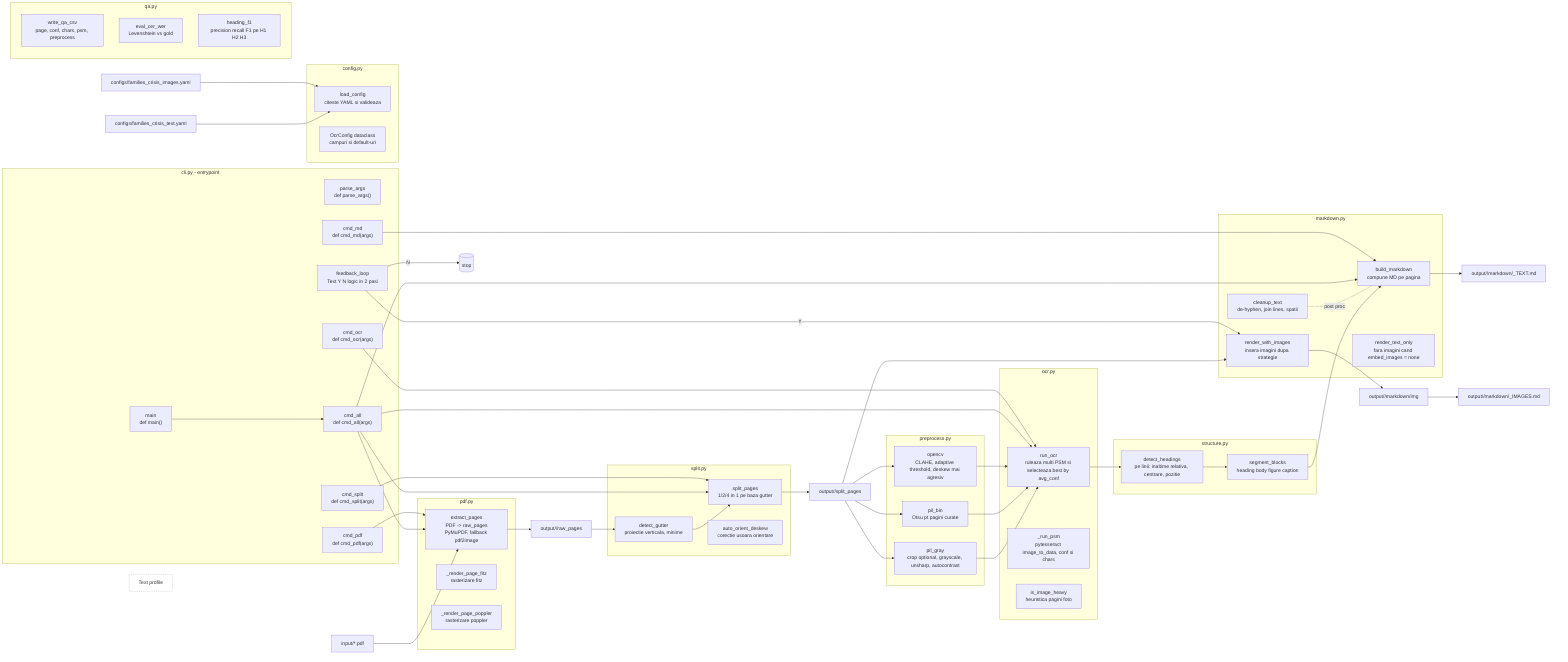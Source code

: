 %% C4 — Component detailed, cu 2 configuratii si functii cheie
flowchart LR
  %% Config files
  CFGTXT["configs/families_crisis_text.yaml"]
  CFGIMG["configs/families_crisis_images.yaml"]

  %% CLI
  subgraph CLI["cli.py - entrypoint"]
    A1["parse_args<br/>def parse_args()"]
    A2["main<br/>def main()"]
    A3["cmd_pdf<br/>def cmd_pdf(args)"]
    A4["cmd_split<br/>def cmd_split(args)"]
    A5["cmd_ocr<br/>def cmd_ocr(args)"]
    A6["cmd_md<br/>def cmd_md(args)"]
    A7["cmd_all<br/>def cmd_all(args)"]
    A8["feedback_loop<br/>Text Y N logic in 2 pasi"]
  end

  %% Config
  subgraph CONFIG["config.py"]
    C1["load_config<br/>citeste YAML si valideaza"]
    C2["OcrConfig dataclass<br/>campuri si default-uri"]
  end

  %% PDF
  subgraph PDF["pdf.py"]
    P1["extract_pages<br/>PDF -> raw_pages<br/>PyMuPDF, fallback pdf2image"]
    P2["_render_page_fitz<br/>rasterizare fitz"]
    P3["_render_page_poppler<br/>rasterizare poppler"]
  end

  %% Split
  subgraph SPLIT["split.py"]
    S1["detect_gutter<br/>proiectie verticala, minime"]
    S2["split_pages<br/>1/2/4 in 1 pe baza gutter"]
    S3["auto_orient_deskew<br/>corectie usoara orientare"]
  end

  %% Preprocess
  subgraph PRE["preprocess.py"]
    R1["pil_gray<br/>crop optional, grayscale, unsharp, autocontrast"]
    R2["pil_bin<br/>Otsu pt pagini curate"]
    R3["opencv<br/>CLAHE, adaptive threshold, deskew mai agresiv"]
  end

  %% OCR
  subgraph OCR["ocr.py"]
    O1["run_ocr<br/>ruleaza multi PSM si selecteaza best by avg_conf"]
    O2["_run_psm<br/>pytesseract image_to_data, conf si chars"]
    O3["is_image_heavy<br/>heuristica pagini foto"]
  end

  %% Structure
  subgraph STRU["structure.py"]
    T1["detect_headings<br/>pe linii: inaltime relativa, centrare, pozitie"]
    T2["segment_blocks<br/>heading body figure caption"]
  end

  %% Markdown
  subgraph MD["markdown.py"]
    M1["build_markdown<br/>compune MD pe pagina"]
    M2["render_text_only<br/>fara imagini cand embed_images = none"]
    M3["render_with_images<br/>insera imagini dupa strategie"]
    M4["cleanup_text<br/>de-hyphen, join lines, spatii"]
  end

  %% QA
  subgraph QA["qa.py"]
    Q1["write_qa_csv<br/>page, conf, chars, psm, preprocess"]
    Q2["eval_cer_wer<br/>Levenshtein vs gold"]
    Q3["heading_f1<br/>precision recall F1 pe H1 H2 H3"]
  end

  %% FS layout
  IN["input/*.pdf"]
  RAW["output/<slug>/raw_pages"]
  SPL["output/<slug>/split_pages"]
  IMG["output/<slug>/markdown/img"]
  MDTXT["output/<slug>/markdown/<slug>_TEXT.md"]
  MDIMG["output/<slug>/markdown/<slug>_IMAGES.md"]

  %% Flows
  CFGTXTTXT[Text profile]:::ghost
  CFGTXT --> C1
  CFGIMG --> C1

  IN --> P1 --> RAW
  RAW --> S1 --> S2 --> SPL
  SPL --> R1
  SPL --> R2
  SPL --> R3
  R1 --> O1
  R2 --> O1
  R3 --> O1
  O1 --> T1 --> T2 --> M1 --> MDTXT
  M4 -. post proc .- M1

  %% Branch imagini
  SPL --> M3
  M3 --> IMG --> MDIMG

  %% CLI wiring
  A2 --> A7 --> P1
  A7 --> S2
  A7 --> O1
  A7 --> M1
  A6 --> M1
  A5 --> O1
  A3 --> P1
  A4 --> S2
  A8 -->|Y| M3
  A8 -->|N| stop[(stop)]

  %% Styles
  classDef ghost stroke-dasharray:3 3,fill:none,stroke:#999